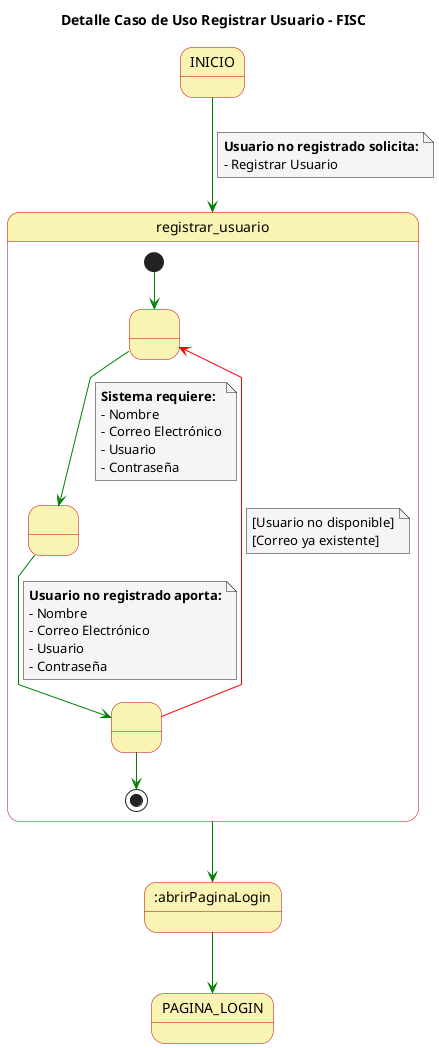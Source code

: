 @startuml

skinparam state {
  BackgroundColor #faf4b4
  BorderColor #c90000
}

skinparam note {
  BackgroundColor #f5f5f5
}

skinparam linetype polyline

title Detalle Caso de Uso Registrar Usuario - FISC


INICIO -[#green]-> registrar_usuario 
note on link
  **Usuario no registrado solicita:**
  - Registrar Usuario
end note

state registrar_usuario {
  state 1 as " "
  state 2 as " "
  state 3 as " "
  
  [*] -[#green]-> 1
  1 -[#green]-> 2
  note on link
      **Sistema requiere:**
      - Nombre
      - Correo Electrónico
      - Usuario
      - Contraseña
  end note
  2 -[#green]-> 3
  note on link
    **Usuario no registrado aporta:**
    - Nombre
    - Correo Electrónico
    - Usuario
    - Contraseña
  end note
  3 -[#red]-> 1
  note on link
    [Usuario no disponible]
    [Correo ya existente]
  end note
  3 -[#green]-> [*]
}

registrar_usuario -[#green]-> :abrirPaginaLogin

:abrirPaginaLogin -[#green]-> PAGINA_LOGIN

@enduml
